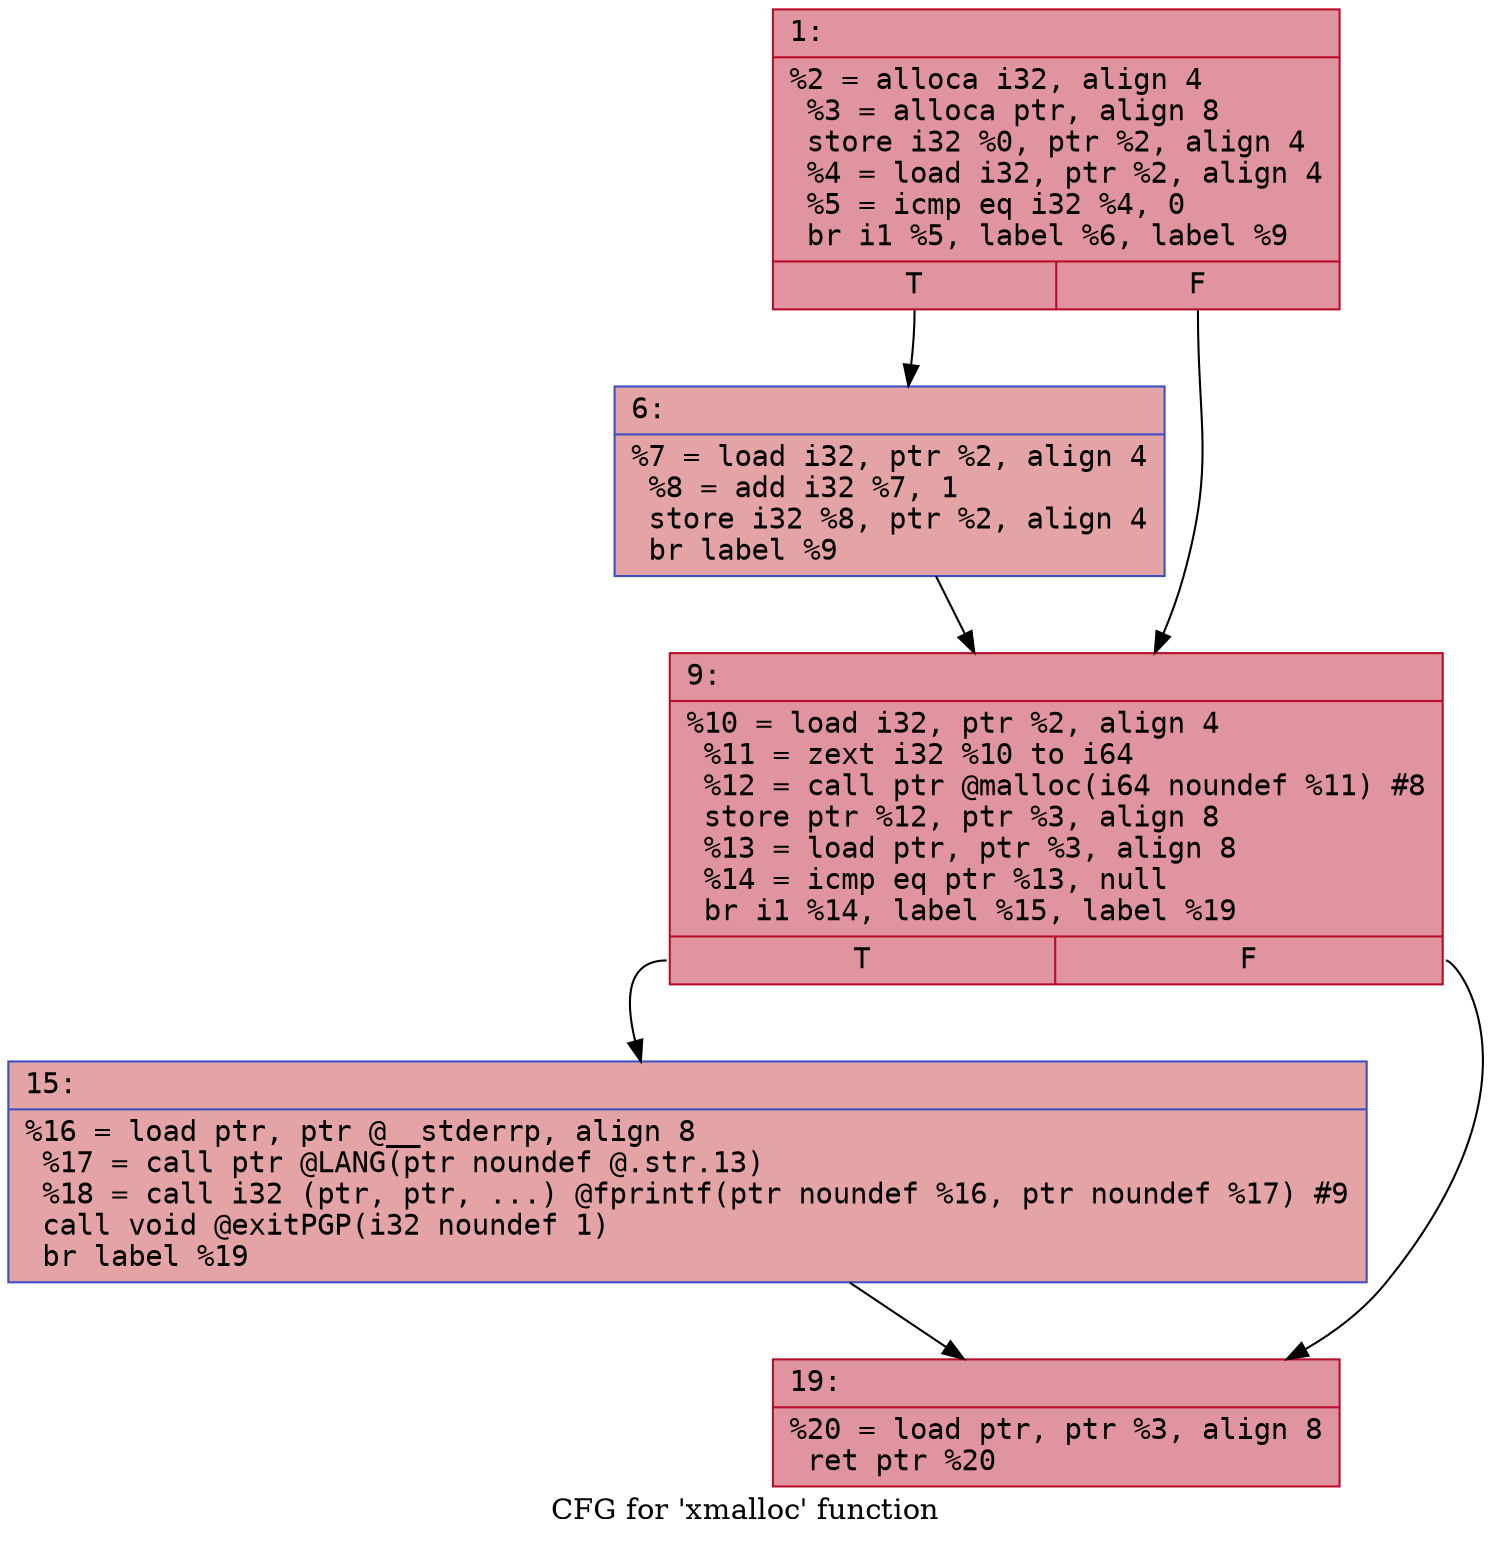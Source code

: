 digraph "CFG for 'xmalloc' function" {
	label="CFG for 'xmalloc' function";

	Node0x6000019735c0 [shape=record,color="#b70d28ff", style=filled, fillcolor="#b70d2870" fontname="Courier",label="{1:\l|  %2 = alloca i32, align 4\l  %3 = alloca ptr, align 8\l  store i32 %0, ptr %2, align 4\l  %4 = load i32, ptr %2, align 4\l  %5 = icmp eq i32 %4, 0\l  br i1 %5, label %6, label %9\l|{<s0>T|<s1>F}}"];
	Node0x6000019735c0:s0 -> Node0x600001973610[tooltip="1 -> 6\nProbability 37.50%" ];
	Node0x6000019735c0:s1 -> Node0x600001973660[tooltip="1 -> 9\nProbability 62.50%" ];
	Node0x600001973610 [shape=record,color="#3d50c3ff", style=filled, fillcolor="#c32e3170" fontname="Courier",label="{6:\l|  %7 = load i32, ptr %2, align 4\l  %8 = add i32 %7, 1\l  store i32 %8, ptr %2, align 4\l  br label %9\l}"];
	Node0x600001973610 -> Node0x600001973660[tooltip="6 -> 9\nProbability 100.00%" ];
	Node0x600001973660 [shape=record,color="#b70d28ff", style=filled, fillcolor="#b70d2870" fontname="Courier",label="{9:\l|  %10 = load i32, ptr %2, align 4\l  %11 = zext i32 %10 to i64\l  %12 = call ptr @malloc(i64 noundef %11) #8\l  store ptr %12, ptr %3, align 8\l  %13 = load ptr, ptr %3, align 8\l  %14 = icmp eq ptr %13, null\l  br i1 %14, label %15, label %19\l|{<s0>T|<s1>F}}"];
	Node0x600001973660:s0 -> Node0x6000019736b0[tooltip="9 -> 15\nProbability 37.50%" ];
	Node0x600001973660:s1 -> Node0x600001973700[tooltip="9 -> 19\nProbability 62.50%" ];
	Node0x6000019736b0 [shape=record,color="#3d50c3ff", style=filled, fillcolor="#c32e3170" fontname="Courier",label="{15:\l|  %16 = load ptr, ptr @__stderrp, align 8\l  %17 = call ptr @LANG(ptr noundef @.str.13)\l  %18 = call i32 (ptr, ptr, ...) @fprintf(ptr noundef %16, ptr noundef %17) #9\l  call void @exitPGP(i32 noundef 1)\l  br label %19\l}"];
	Node0x6000019736b0 -> Node0x600001973700[tooltip="15 -> 19\nProbability 100.00%" ];
	Node0x600001973700 [shape=record,color="#b70d28ff", style=filled, fillcolor="#b70d2870" fontname="Courier",label="{19:\l|  %20 = load ptr, ptr %3, align 8\l  ret ptr %20\l}"];
}
